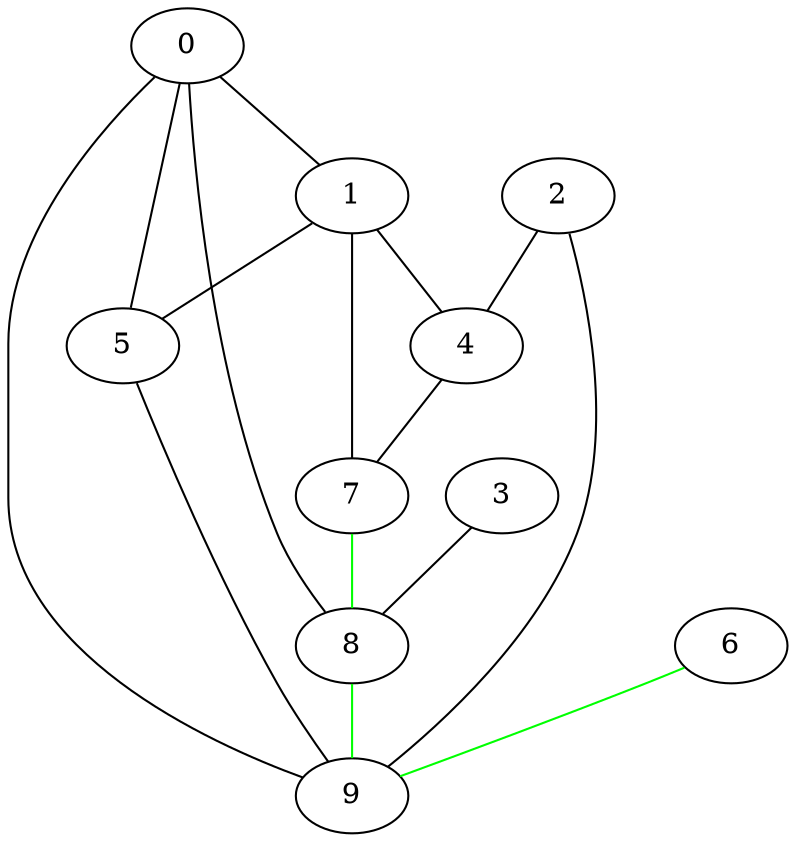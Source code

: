 graph G{
0--1;
0--5;
0--8;
0--9;
1--4;
1--5;
1--7;
2--4;
2--9;
3--8;
4--7;
5--9;
6--9[color=green];
7--8[color=green];
8--9[color=green];
}